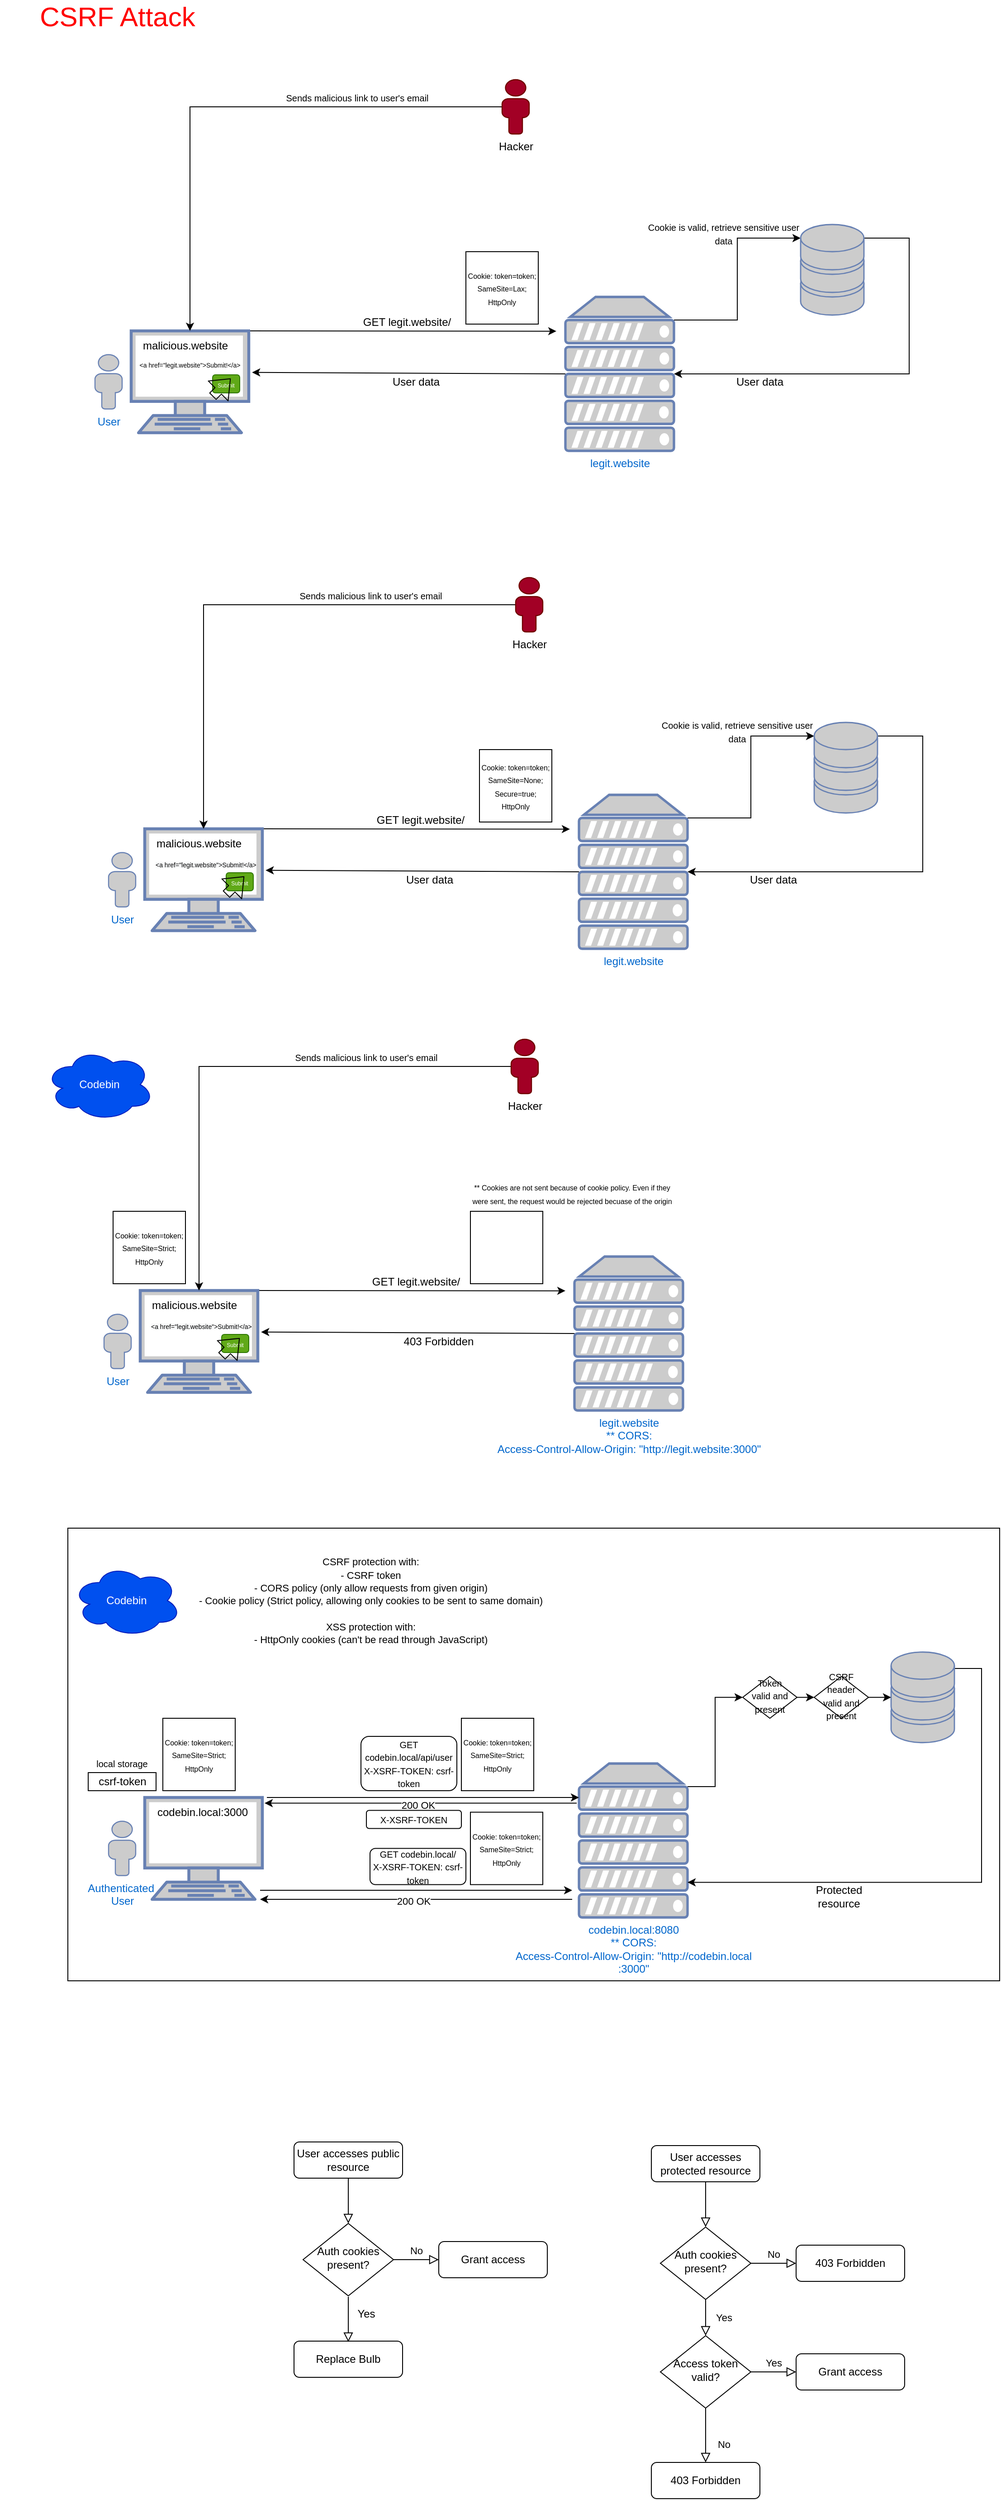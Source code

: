 <mxfile version="22.0.3" type="device">
  <diagram id="C5RBs43oDa-KdzZeNtuy" name="Page-1">
    <mxGraphModel dx="1863" dy="1775" grid="1" gridSize="10" guides="1" tooltips="1" connect="1" arrows="1" fold="1" page="1" pageScale="1" pageWidth="827" pageHeight="1169" math="0" shadow="0">
      <root>
        <mxCell id="WIyWlLk6GJQsqaUBKTNV-0" />
        <mxCell id="WIyWlLk6GJQsqaUBKTNV-1" parent="WIyWlLk6GJQsqaUBKTNV-0" />
        <mxCell id="gsTk_tSLiRUNvNUFOM95-67" value="" style="verticalLabelPosition=bottom;verticalAlign=top;html=1;shape=mxgraph.basic.rect;fillColor2=none;strokeWidth=1;size=20;indent=5;" parent="WIyWlLk6GJQsqaUBKTNV-1" vertex="1">
          <mxGeometry x="50" y="1660" width="1030" height="500" as="geometry" />
        </mxCell>
        <mxCell id="WIyWlLk6GJQsqaUBKTNV-2" value="" style="rounded=0;html=1;jettySize=auto;orthogonalLoop=1;fontSize=11;endArrow=block;endFill=0;endSize=8;strokeWidth=1;shadow=0;labelBackgroundColor=none;edgeStyle=orthogonalEdgeStyle;" parent="WIyWlLk6GJQsqaUBKTNV-1" source="WIyWlLk6GJQsqaUBKTNV-3" target="WIyWlLk6GJQsqaUBKTNV-6" edge="1">
          <mxGeometry relative="1" as="geometry" />
        </mxCell>
        <mxCell id="WIyWlLk6GJQsqaUBKTNV-3" value="User accesses public resource" style="rounded=1;whiteSpace=wrap;html=1;fontSize=12;glass=0;strokeWidth=1;shadow=0;" parent="WIyWlLk6GJQsqaUBKTNV-1" vertex="1">
          <mxGeometry x="300" y="2338" width="120" height="40" as="geometry" />
        </mxCell>
        <mxCell id="WIyWlLk6GJQsqaUBKTNV-5" value="No" style="edgeStyle=orthogonalEdgeStyle;rounded=0;html=1;jettySize=auto;orthogonalLoop=1;fontSize=11;endArrow=block;endFill=0;endSize=8;strokeWidth=1;shadow=0;labelBackgroundColor=none;" parent="WIyWlLk6GJQsqaUBKTNV-1" source="WIyWlLk6GJQsqaUBKTNV-6" target="WIyWlLk6GJQsqaUBKTNV-7" edge="1">
          <mxGeometry y="10" relative="1" as="geometry">
            <mxPoint as="offset" />
          </mxGeometry>
        </mxCell>
        <mxCell id="WIyWlLk6GJQsqaUBKTNV-6" value="Auth cookies present?" style="rhombus;whiteSpace=wrap;html=1;shadow=0;fontFamily=Helvetica;fontSize=12;align=center;strokeWidth=1;spacing=6;spacingTop=-4;" parent="WIyWlLk6GJQsqaUBKTNV-1" vertex="1">
          <mxGeometry x="310" y="2428" width="100" height="80" as="geometry" />
        </mxCell>
        <mxCell id="WIyWlLk6GJQsqaUBKTNV-7" value="Grant access" style="rounded=1;whiteSpace=wrap;html=1;fontSize=12;glass=0;strokeWidth=1;shadow=0;" parent="WIyWlLk6GJQsqaUBKTNV-1" vertex="1">
          <mxGeometry x="460" y="2448" width="120" height="40" as="geometry" />
        </mxCell>
        <mxCell id="aJe6lhraDqwbNiLTyz2L-0" value="User" style="fontColor=#0066CC;verticalAlign=top;verticalLabelPosition=bottom;labelPosition=center;align=center;html=1;outlineConnect=0;fillColor=#CCCCCC;strokeColor=#6881B3;gradientColor=none;gradientDirection=north;strokeWidth=2;shape=mxgraph.networks.user_male;" parent="WIyWlLk6GJQsqaUBKTNV-1" vertex="1">
          <mxGeometry x="80" y="363.75" width="30" height="60" as="geometry" />
        </mxCell>
        <mxCell id="aJe6lhraDqwbNiLTyz2L-20" style="edgeStyle=none;rounded=0;orthogonalLoop=1;jettySize=auto;html=1;exitX=1;exitY=0;exitDx=0;exitDy=0;exitPerimeter=0;fontColor=#000000;" parent="WIyWlLk6GJQsqaUBKTNV-1" source="aJe6lhraDqwbNiLTyz2L-2" edge="1">
          <mxGeometry relative="1" as="geometry">
            <mxPoint x="590" y="337.828" as="targetPoint" />
          </mxGeometry>
        </mxCell>
        <mxCell id="aJe6lhraDqwbNiLTyz2L-2" value="" style="fontColor=#0066CC;verticalAlign=top;verticalLabelPosition=bottom;labelPosition=center;align=center;html=1;outlineConnect=0;fillColor=#CCCCCC;strokeColor=#6881B3;gradientColor=none;gradientDirection=north;strokeWidth=2;shape=mxgraph.networks.terminal;" parent="WIyWlLk6GJQsqaUBKTNV-1" vertex="1">
          <mxGeometry x="120" y="337.5" width="130" height="112.5" as="geometry" />
        </mxCell>
        <mxCell id="aJe6lhraDqwbNiLTyz2L-4" style="edgeStyle=orthogonalEdgeStyle;rounded=0;orthogonalLoop=1;jettySize=auto;html=1;exitX=0;exitY=0.5;exitDx=0;exitDy=0;exitPerimeter=0;entryX=0.5;entryY=0;entryDx=0;entryDy=0;entryPerimeter=0;" parent="WIyWlLk6GJQsqaUBKTNV-1" source="aJe6lhraDqwbNiLTyz2L-3" target="aJe6lhraDqwbNiLTyz2L-2" edge="1">
          <mxGeometry relative="1" as="geometry" />
        </mxCell>
        <mxCell id="aJe6lhraDqwbNiLTyz2L-3" value="Hacker" style="verticalAlign=top;verticalLabelPosition=bottom;labelPosition=center;align=center;html=1;outlineConnect=0;fillColor=#a20025;strokeColor=#6F0000;gradientDirection=north;strokeWidth=2;shape=mxgraph.networks.user_male;" parent="WIyWlLk6GJQsqaUBKTNV-1" vertex="1">
          <mxGeometry x="530" y="60" width="30" height="60" as="geometry" />
        </mxCell>
        <mxCell id="aJe6lhraDqwbNiLTyz2L-5" value="malicious.website" style="text;html=1;strokeColor=none;fillColor=none;align=center;verticalAlign=middle;whiteSpace=wrap;rounded=0;" parent="WIyWlLk6GJQsqaUBKTNV-1" vertex="1">
          <mxGeometry x="160" y="343.75" width="40" height="20" as="geometry" />
        </mxCell>
        <mxCell id="aJe6lhraDqwbNiLTyz2L-6" value="&lt;font style=&quot;font-size: 7px&quot;&gt;&amp;lt;a href=&quot;legit.website&quot;&amp;gt;Submit!&amp;lt;/a&amp;gt;&lt;/font&gt;" style="text;html=1;strokeColor=none;fillColor=none;align=center;verticalAlign=middle;whiteSpace=wrap;rounded=0;" parent="WIyWlLk6GJQsqaUBKTNV-1" vertex="1">
          <mxGeometry x="20" y="363.75" width="330" height="20" as="geometry" />
        </mxCell>
        <mxCell id="aJe6lhraDqwbNiLTyz2L-9" value="&lt;font style=&quot;font-size: 6px&quot;&gt;Submit&lt;/font&gt;" style="rounded=1;whiteSpace=wrap;html=1;align=center;fillColor=#60a917;strokeColor=#2D7600;fontColor=#ffffff;" parent="WIyWlLk6GJQsqaUBKTNV-1" vertex="1">
          <mxGeometry x="210" y="386" width="30" height="20" as="geometry" />
        </mxCell>
        <mxCell id="aJe6lhraDqwbNiLTyz2L-11" value="" style="shape=flexArrow;endArrow=classic;html=1;" parent="WIyWlLk6GJQsqaUBKTNV-1" edge="1">
          <mxGeometry width="50" height="50" relative="1" as="geometry">
            <mxPoint x="210" y="410" as="sourcePoint" />
            <mxPoint x="230" y="390" as="targetPoint" />
          </mxGeometry>
        </mxCell>
        <mxCell id="aJe6lhraDqwbNiLTyz2L-12" value="&lt;font style=&quot;font-size: 10px&quot;&gt;Sends malicious link to user&#39;s email&lt;/font&gt;" style="text;html=1;strokeColor=none;fillColor=none;align=center;verticalAlign=middle;whiteSpace=wrap;rounded=0;" parent="WIyWlLk6GJQsqaUBKTNV-1" vertex="1">
          <mxGeometry x="270" y="70" width="200" height="20" as="geometry" />
        </mxCell>
        <mxCell id="aJe6lhraDqwbNiLTyz2L-22" style="edgeStyle=none;rounded=0;orthogonalLoop=1;jettySize=auto;html=1;exitX=0;exitY=0.5;exitDx=0;exitDy=0;exitPerimeter=0;entryX=0.708;entryY=0.98;entryDx=0;entryDy=0;entryPerimeter=0;fontColor=#000000;" parent="WIyWlLk6GJQsqaUBKTNV-1" source="aJe6lhraDqwbNiLTyz2L-14" target="aJe6lhraDqwbNiLTyz2L-6" edge="1">
          <mxGeometry relative="1" as="geometry" />
        </mxCell>
        <mxCell id="aJe6lhraDqwbNiLTyz2L-36" style="edgeStyle=orthogonalEdgeStyle;rounded=0;orthogonalLoop=1;jettySize=auto;html=1;exitX=1;exitY=0.15;exitDx=0;exitDy=0;exitPerimeter=0;entryX=0;entryY=0.15;entryDx=0;entryDy=0;entryPerimeter=0;fontColor=#000000;" parent="WIyWlLk6GJQsqaUBKTNV-1" source="aJe6lhraDqwbNiLTyz2L-14" target="aJe6lhraDqwbNiLTyz2L-29" edge="1">
          <mxGeometry relative="1" as="geometry" />
        </mxCell>
        <mxCell id="aJe6lhraDqwbNiLTyz2L-14" value="legit.website" style="fontColor=#0066CC;verticalAlign=top;verticalLabelPosition=bottom;labelPosition=center;align=center;html=1;outlineConnect=0;fillColor=#CCCCCC;strokeColor=#6881B3;gradientColor=none;gradientDirection=north;strokeWidth=2;shape=mxgraph.networks.server;" parent="WIyWlLk6GJQsqaUBKTNV-1" vertex="1">
          <mxGeometry x="600" y="300" width="120" height="170" as="geometry" />
        </mxCell>
        <mxCell id="aJe6lhraDqwbNiLTyz2L-17" value="GET legit.website/" style="text;html=1;strokeColor=none;fillColor=none;align=center;verticalAlign=middle;whiteSpace=wrap;rounded=0;fontColor=#000000;" parent="WIyWlLk6GJQsqaUBKTNV-1" vertex="1">
          <mxGeometry x="360" y="317.5" width="130" height="20" as="geometry" />
        </mxCell>
        <mxCell id="aJe6lhraDqwbNiLTyz2L-19" value="&lt;font style=&quot;font-size: 8px&quot;&gt;Cookie: token=token; SameSite=Lax; HttpOnly&lt;/font&gt;" style="whiteSpace=wrap;html=1;aspect=fixed;fontColor=#000000;" parent="WIyWlLk6GJQsqaUBKTNV-1" vertex="1">
          <mxGeometry x="490" y="250" width="80" height="80" as="geometry" />
        </mxCell>
        <mxCell id="aJe6lhraDqwbNiLTyz2L-37" style="edgeStyle=orthogonalEdgeStyle;rounded=0;orthogonalLoop=1;jettySize=auto;html=1;exitX=1;exitY=0.15;exitDx=0;exitDy=0;exitPerimeter=0;fontColor=#000000;" parent="WIyWlLk6GJQsqaUBKTNV-1" source="aJe6lhraDqwbNiLTyz2L-29" target="aJe6lhraDqwbNiLTyz2L-14" edge="1">
          <mxGeometry relative="1" as="geometry">
            <Array as="points">
              <mxPoint x="980" y="235" />
              <mxPoint x="980" y="385" />
            </Array>
          </mxGeometry>
        </mxCell>
        <mxCell id="aJe6lhraDqwbNiLTyz2L-29" value="" style="fontColor=#0066CC;verticalAlign=top;verticalLabelPosition=bottom;labelPosition=center;align=center;html=1;outlineConnect=0;fillColor=#CCCCCC;strokeColor=#6881B3;gradientColor=none;gradientDirection=north;strokeWidth=2;shape=mxgraph.networks.storage;" parent="WIyWlLk6GJQsqaUBKTNV-1" vertex="1">
          <mxGeometry x="860" y="220" width="70" height="100" as="geometry" />
        </mxCell>
        <mxCell id="aJe6lhraDqwbNiLTyz2L-32" value="&lt;font style=&quot;font-size: 10px&quot;&gt;Cookie is valid, retrieve sensitive user data&lt;/font&gt;" style="text;html=1;strokeColor=none;fillColor=none;align=center;verticalAlign=middle;whiteSpace=wrap;rounded=0;fontColor=#000000;" parent="WIyWlLk6GJQsqaUBKTNV-1" vertex="1">
          <mxGeometry x="680" y="220" width="190" height="20" as="geometry" />
        </mxCell>
        <mxCell id="aJe6lhraDqwbNiLTyz2L-34" value="User data" style="text;html=1;strokeColor=none;fillColor=none;align=center;verticalAlign=middle;whiteSpace=wrap;rounded=0;fontColor=#000000;" parent="WIyWlLk6GJQsqaUBKTNV-1" vertex="1">
          <mxGeometry x="780" y="383.75" width="70" height="20" as="geometry" />
        </mxCell>
        <mxCell id="aJe6lhraDqwbNiLTyz2L-35" value="User data" style="text;html=1;strokeColor=none;fillColor=none;align=center;verticalAlign=middle;whiteSpace=wrap;rounded=0;fontColor=#000000;" parent="WIyWlLk6GJQsqaUBKTNV-1" vertex="1">
          <mxGeometry x="400" y="383.75" width="70" height="20" as="geometry" />
        </mxCell>
        <mxCell id="aJe6lhraDqwbNiLTyz2L-77" value="User" style="fontColor=#0066CC;verticalAlign=top;verticalLabelPosition=bottom;labelPosition=center;align=center;html=1;outlineConnect=0;fillColor=#CCCCCC;strokeColor=#6881B3;gradientColor=none;gradientDirection=north;strokeWidth=2;shape=mxgraph.networks.user_male;" parent="WIyWlLk6GJQsqaUBKTNV-1" vertex="1">
          <mxGeometry x="95" y="913.75" width="30" height="60" as="geometry" />
        </mxCell>
        <mxCell id="aJe6lhraDqwbNiLTyz2L-78" style="edgeStyle=none;rounded=0;orthogonalLoop=1;jettySize=auto;html=1;exitX=1;exitY=0;exitDx=0;exitDy=0;exitPerimeter=0;fontColor=#000000;" parent="WIyWlLk6GJQsqaUBKTNV-1" source="aJe6lhraDqwbNiLTyz2L-79" edge="1">
          <mxGeometry relative="1" as="geometry">
            <mxPoint x="605" y="887.828" as="targetPoint" />
          </mxGeometry>
        </mxCell>
        <mxCell id="aJe6lhraDqwbNiLTyz2L-79" value="" style="fontColor=#0066CC;verticalAlign=top;verticalLabelPosition=bottom;labelPosition=center;align=center;html=1;outlineConnect=0;fillColor=#CCCCCC;strokeColor=#6881B3;gradientColor=none;gradientDirection=north;strokeWidth=2;shape=mxgraph.networks.terminal;" parent="WIyWlLk6GJQsqaUBKTNV-1" vertex="1">
          <mxGeometry x="135" y="887.5" width="130" height="112.5" as="geometry" />
        </mxCell>
        <mxCell id="aJe6lhraDqwbNiLTyz2L-80" style="edgeStyle=orthogonalEdgeStyle;rounded=0;orthogonalLoop=1;jettySize=auto;html=1;exitX=0;exitY=0.5;exitDx=0;exitDy=0;exitPerimeter=0;entryX=0.5;entryY=0;entryDx=0;entryDy=0;entryPerimeter=0;" parent="WIyWlLk6GJQsqaUBKTNV-1" source="aJe6lhraDqwbNiLTyz2L-81" target="aJe6lhraDqwbNiLTyz2L-79" edge="1">
          <mxGeometry relative="1" as="geometry" />
        </mxCell>
        <mxCell id="aJe6lhraDqwbNiLTyz2L-81" value="Hacker" style="verticalAlign=top;verticalLabelPosition=bottom;labelPosition=center;align=center;html=1;outlineConnect=0;fillColor=#a20025;strokeColor=#6F0000;gradientDirection=north;strokeWidth=2;shape=mxgraph.networks.user_male;" parent="WIyWlLk6GJQsqaUBKTNV-1" vertex="1">
          <mxGeometry x="545" y="610" width="30" height="60" as="geometry" />
        </mxCell>
        <mxCell id="aJe6lhraDqwbNiLTyz2L-82" value="malicious.website" style="text;html=1;strokeColor=none;fillColor=none;align=center;verticalAlign=middle;whiteSpace=wrap;rounded=0;" parent="WIyWlLk6GJQsqaUBKTNV-1" vertex="1">
          <mxGeometry x="175" y="893.75" width="40" height="20" as="geometry" />
        </mxCell>
        <mxCell id="aJe6lhraDqwbNiLTyz2L-83" value="&lt;font style=&quot;font-size: 6px&quot;&gt;Submit&lt;/font&gt;" style="rounded=1;whiteSpace=wrap;html=1;align=center;fillColor=#60a917;strokeColor=#2D7600;fontColor=#ffffff;" parent="WIyWlLk6GJQsqaUBKTNV-1" vertex="1">
          <mxGeometry x="225" y="936" width="30" height="20" as="geometry" />
        </mxCell>
        <mxCell id="aJe6lhraDqwbNiLTyz2L-84" value="" style="shape=flexArrow;endArrow=classic;html=1;" parent="WIyWlLk6GJQsqaUBKTNV-1" edge="1">
          <mxGeometry width="50" height="50" relative="1" as="geometry">
            <mxPoint x="225" y="960" as="sourcePoint" />
            <mxPoint x="245" y="940" as="targetPoint" />
          </mxGeometry>
        </mxCell>
        <mxCell id="aJe6lhraDqwbNiLTyz2L-85" value="&lt;font style=&quot;font-size: 10px&quot;&gt;Sends malicious link to user&#39;s email&lt;/font&gt;" style="text;html=1;strokeColor=none;fillColor=none;align=center;verticalAlign=middle;whiteSpace=wrap;rounded=0;" parent="WIyWlLk6GJQsqaUBKTNV-1" vertex="1">
          <mxGeometry x="285" y="620" width="200" height="20" as="geometry" />
        </mxCell>
        <mxCell id="aJe6lhraDqwbNiLTyz2L-86" style="edgeStyle=none;rounded=0;orthogonalLoop=1;jettySize=auto;html=1;exitX=0;exitY=0.5;exitDx=0;exitDy=0;exitPerimeter=0;entryX=0.708;entryY=0.98;entryDx=0;entryDy=0;entryPerimeter=0;fontColor=#000000;" parent="WIyWlLk6GJQsqaUBKTNV-1" source="aJe6lhraDqwbNiLTyz2L-88" edge="1">
          <mxGeometry relative="1" as="geometry">
            <mxPoint x="268.64" y="933.35" as="targetPoint" />
          </mxGeometry>
        </mxCell>
        <mxCell id="aJe6lhraDqwbNiLTyz2L-87" style="edgeStyle=orthogonalEdgeStyle;rounded=0;orthogonalLoop=1;jettySize=auto;html=1;exitX=1;exitY=0.15;exitDx=0;exitDy=0;exitPerimeter=0;entryX=0;entryY=0.15;entryDx=0;entryDy=0;entryPerimeter=0;fontColor=#000000;" parent="WIyWlLk6GJQsqaUBKTNV-1" source="aJe6lhraDqwbNiLTyz2L-88" target="aJe6lhraDqwbNiLTyz2L-92" edge="1">
          <mxGeometry relative="1" as="geometry" />
        </mxCell>
        <mxCell id="aJe6lhraDqwbNiLTyz2L-88" value="legit.website" style="fontColor=#0066CC;verticalAlign=top;verticalLabelPosition=bottom;labelPosition=center;align=center;html=1;outlineConnect=0;fillColor=#CCCCCC;strokeColor=#6881B3;gradientColor=none;gradientDirection=north;strokeWidth=2;shape=mxgraph.networks.server;" parent="WIyWlLk6GJQsqaUBKTNV-1" vertex="1">
          <mxGeometry x="615" y="850" width="120" height="170" as="geometry" />
        </mxCell>
        <mxCell id="aJe6lhraDqwbNiLTyz2L-89" value="GET legit.website/" style="text;html=1;strokeColor=none;fillColor=none;align=center;verticalAlign=middle;whiteSpace=wrap;rounded=0;fontColor=#000000;" parent="WIyWlLk6GJQsqaUBKTNV-1" vertex="1">
          <mxGeometry x="375" y="867.5" width="130" height="20" as="geometry" />
        </mxCell>
        <mxCell id="aJe6lhraDqwbNiLTyz2L-90" value="&lt;font style=&quot;font-size: 8px&quot;&gt;Cookie: token=token; SameSite=None; Secure=true; HttpOnly&lt;/font&gt;" style="whiteSpace=wrap;html=1;aspect=fixed;fontColor=#000000;" parent="WIyWlLk6GJQsqaUBKTNV-1" vertex="1">
          <mxGeometry x="505" y="800" width="80" height="80" as="geometry" />
        </mxCell>
        <mxCell id="aJe6lhraDqwbNiLTyz2L-91" style="edgeStyle=orthogonalEdgeStyle;rounded=0;orthogonalLoop=1;jettySize=auto;html=1;exitX=1;exitY=0.15;exitDx=0;exitDy=0;exitPerimeter=0;fontColor=#000000;" parent="WIyWlLk6GJQsqaUBKTNV-1" source="aJe6lhraDqwbNiLTyz2L-92" target="aJe6lhraDqwbNiLTyz2L-88" edge="1">
          <mxGeometry relative="1" as="geometry">
            <Array as="points">
              <mxPoint x="995" y="785" />
              <mxPoint x="995" y="935" />
            </Array>
          </mxGeometry>
        </mxCell>
        <mxCell id="aJe6lhraDqwbNiLTyz2L-92" value="" style="fontColor=#0066CC;verticalAlign=top;verticalLabelPosition=bottom;labelPosition=center;align=center;html=1;outlineConnect=0;fillColor=#CCCCCC;strokeColor=#6881B3;gradientColor=none;gradientDirection=north;strokeWidth=2;shape=mxgraph.networks.storage;" parent="WIyWlLk6GJQsqaUBKTNV-1" vertex="1">
          <mxGeometry x="875" y="770" width="70" height="100" as="geometry" />
        </mxCell>
        <mxCell id="aJe6lhraDqwbNiLTyz2L-93" value="&lt;font style=&quot;font-size: 10px&quot;&gt;Cookie is valid, retrieve sensitive user data&lt;/font&gt;" style="text;html=1;strokeColor=none;fillColor=none;align=center;verticalAlign=middle;whiteSpace=wrap;rounded=0;fontColor=#000000;" parent="WIyWlLk6GJQsqaUBKTNV-1" vertex="1">
          <mxGeometry x="695" y="770" width="190" height="20" as="geometry" />
        </mxCell>
        <mxCell id="aJe6lhraDqwbNiLTyz2L-94" value="User data" style="text;html=1;strokeColor=none;fillColor=none;align=center;verticalAlign=middle;whiteSpace=wrap;rounded=0;fontColor=#000000;" parent="WIyWlLk6GJQsqaUBKTNV-1" vertex="1">
          <mxGeometry x="795" y="933.75" width="70" height="20" as="geometry" />
        </mxCell>
        <mxCell id="aJe6lhraDqwbNiLTyz2L-95" value="User data" style="text;html=1;strokeColor=none;fillColor=none;align=center;verticalAlign=middle;whiteSpace=wrap;rounded=0;fontColor=#000000;" parent="WIyWlLk6GJQsqaUBKTNV-1" vertex="1">
          <mxGeometry x="415" y="933.75" width="70" height="20" as="geometry" />
        </mxCell>
        <mxCell id="aJe6lhraDqwbNiLTyz2L-96" value="&lt;span style=&quot;color: rgb(0, 0, 0); font-family: helvetica; font-size: 7px; font-style: normal; font-weight: 400; letter-spacing: normal; text-align: center; text-indent: 0px; text-transform: none; word-spacing: 0px; background-color: rgb(248, 249, 250); display: inline; float: none;&quot;&gt;&amp;lt;a href=&quot;legit.website&quot;&amp;gt;Submit!&amp;lt;/a&amp;gt;&lt;/span&gt;" style="text;whiteSpace=wrap;html=1;fontColor=#000000;" parent="WIyWlLk6GJQsqaUBKTNV-1" vertex="1">
          <mxGeometry x="145" y="912" width="140" height="30" as="geometry" />
        </mxCell>
        <mxCell id="aJe6lhraDqwbNiLTyz2L-98" value="User" style="fontColor=#0066CC;verticalAlign=top;verticalLabelPosition=bottom;labelPosition=center;align=center;html=1;outlineConnect=0;fillColor=#CCCCCC;strokeColor=#6881B3;gradientColor=none;gradientDirection=north;strokeWidth=2;shape=mxgraph.networks.user_male;" parent="WIyWlLk6GJQsqaUBKTNV-1" vertex="1">
          <mxGeometry x="90" y="1423.75" width="30" height="60" as="geometry" />
        </mxCell>
        <mxCell id="aJe6lhraDqwbNiLTyz2L-99" style="edgeStyle=none;rounded=0;orthogonalLoop=1;jettySize=auto;html=1;exitX=1;exitY=0;exitDx=0;exitDy=0;exitPerimeter=0;fontColor=#000000;" parent="WIyWlLk6GJQsqaUBKTNV-1" source="aJe6lhraDqwbNiLTyz2L-100" edge="1">
          <mxGeometry relative="1" as="geometry">
            <mxPoint x="600" y="1397.828" as="targetPoint" />
          </mxGeometry>
        </mxCell>
        <mxCell id="aJe6lhraDqwbNiLTyz2L-100" value="" style="fontColor=#0066CC;verticalAlign=top;verticalLabelPosition=bottom;labelPosition=center;align=center;html=1;outlineConnect=0;fillColor=#CCCCCC;strokeColor=#6881B3;gradientColor=none;gradientDirection=north;strokeWidth=2;shape=mxgraph.networks.terminal;" parent="WIyWlLk6GJQsqaUBKTNV-1" vertex="1">
          <mxGeometry x="130" y="1397.5" width="130" height="112.5" as="geometry" />
        </mxCell>
        <mxCell id="aJe6lhraDqwbNiLTyz2L-101" style="edgeStyle=orthogonalEdgeStyle;rounded=0;orthogonalLoop=1;jettySize=auto;html=1;exitX=0;exitY=0.5;exitDx=0;exitDy=0;exitPerimeter=0;entryX=0.5;entryY=0;entryDx=0;entryDy=0;entryPerimeter=0;" parent="WIyWlLk6GJQsqaUBKTNV-1" source="aJe6lhraDqwbNiLTyz2L-102" target="aJe6lhraDqwbNiLTyz2L-100" edge="1">
          <mxGeometry relative="1" as="geometry" />
        </mxCell>
        <mxCell id="aJe6lhraDqwbNiLTyz2L-102" value="Hacker" style="verticalAlign=top;verticalLabelPosition=bottom;labelPosition=center;align=center;html=1;outlineConnect=0;fillColor=#a20025;strokeColor=#6F0000;gradientDirection=north;strokeWidth=2;shape=mxgraph.networks.user_male;" parent="WIyWlLk6GJQsqaUBKTNV-1" vertex="1">
          <mxGeometry x="540" y="1120" width="30" height="60" as="geometry" />
        </mxCell>
        <mxCell id="aJe6lhraDqwbNiLTyz2L-103" value="malicious.website" style="text;html=1;strokeColor=none;fillColor=none;align=center;verticalAlign=middle;whiteSpace=wrap;rounded=0;" parent="WIyWlLk6GJQsqaUBKTNV-1" vertex="1">
          <mxGeometry x="170" y="1403.75" width="40" height="20" as="geometry" />
        </mxCell>
        <mxCell id="aJe6lhraDqwbNiLTyz2L-104" value="&lt;font style=&quot;font-size: 6px&quot;&gt;Submit&lt;/font&gt;" style="rounded=1;whiteSpace=wrap;html=1;align=center;fillColor=#60a917;strokeColor=#2D7600;fontColor=#ffffff;" parent="WIyWlLk6GJQsqaUBKTNV-1" vertex="1">
          <mxGeometry x="220" y="1446" width="30" height="20" as="geometry" />
        </mxCell>
        <mxCell id="aJe6lhraDqwbNiLTyz2L-105" value="" style="shape=flexArrow;endArrow=classic;html=1;" parent="WIyWlLk6GJQsqaUBKTNV-1" edge="1">
          <mxGeometry width="50" height="50" relative="1" as="geometry">
            <mxPoint x="220" y="1470" as="sourcePoint" />
            <mxPoint x="240" y="1450" as="targetPoint" />
          </mxGeometry>
        </mxCell>
        <mxCell id="aJe6lhraDqwbNiLTyz2L-106" value="&lt;font style=&quot;font-size: 10px&quot;&gt;Sends malicious link to user&#39;s email&lt;/font&gt;" style="text;html=1;strokeColor=none;fillColor=none;align=center;verticalAlign=middle;whiteSpace=wrap;rounded=0;" parent="WIyWlLk6GJQsqaUBKTNV-1" vertex="1">
          <mxGeometry x="280" y="1130" width="200" height="20" as="geometry" />
        </mxCell>
        <mxCell id="aJe6lhraDqwbNiLTyz2L-107" style="edgeStyle=none;rounded=0;orthogonalLoop=1;jettySize=auto;html=1;exitX=0;exitY=0.5;exitDx=0;exitDy=0;exitPerimeter=0;entryX=0.708;entryY=0.98;entryDx=0;entryDy=0;entryPerimeter=0;fontColor=#000000;" parent="WIyWlLk6GJQsqaUBKTNV-1" source="aJe6lhraDqwbNiLTyz2L-109" edge="1">
          <mxGeometry relative="1" as="geometry">
            <mxPoint x="263.64" y="1443.35" as="targetPoint" />
          </mxGeometry>
        </mxCell>
        <mxCell id="aJe6lhraDqwbNiLTyz2L-109" value="legit.website&lt;br&gt;** CORS:&lt;br&gt;Access-Control-Allow-Origin: &quot;http://legit.website:3000&quot;" style="fontColor=#0066CC;verticalAlign=top;verticalLabelPosition=bottom;labelPosition=center;align=center;html=1;outlineConnect=0;fillColor=#CCCCCC;strokeColor=#6881B3;gradientColor=none;gradientDirection=north;strokeWidth=2;shape=mxgraph.networks.server;" parent="WIyWlLk6GJQsqaUBKTNV-1" vertex="1">
          <mxGeometry x="610" y="1360" width="120" height="170" as="geometry" />
        </mxCell>
        <mxCell id="aJe6lhraDqwbNiLTyz2L-110" value="GET legit.website/" style="text;html=1;strokeColor=none;fillColor=none;align=center;verticalAlign=middle;whiteSpace=wrap;rounded=0;fontColor=#000000;" parent="WIyWlLk6GJQsqaUBKTNV-1" vertex="1">
          <mxGeometry x="370" y="1377.5" width="130" height="20" as="geometry" />
        </mxCell>
        <mxCell id="aJe6lhraDqwbNiLTyz2L-111" value="&lt;font style=&quot;font-size: 8px&quot;&gt;Cookie: token=token; SameSite=Strict;&lt;br&gt;HttpOnly&lt;/font&gt;" style="whiteSpace=wrap;html=1;aspect=fixed;fontColor=#000000;" parent="WIyWlLk6GJQsqaUBKTNV-1" vertex="1">
          <mxGeometry x="100" y="1310" width="80" height="80" as="geometry" />
        </mxCell>
        <mxCell id="aJe6lhraDqwbNiLTyz2L-116" value="403 Forbidden" style="text;html=1;strokeColor=none;fillColor=none;align=center;verticalAlign=middle;whiteSpace=wrap;rounded=0;fontColor=#000000;" parent="WIyWlLk6GJQsqaUBKTNV-1" vertex="1">
          <mxGeometry x="410" y="1443.75" width="100" height="20" as="geometry" />
        </mxCell>
        <mxCell id="aJe6lhraDqwbNiLTyz2L-117" value="&lt;span style=&quot;color: rgb(0, 0, 0); font-family: helvetica; font-size: 7px; font-style: normal; font-weight: 400; letter-spacing: normal; text-align: center; text-indent: 0px; text-transform: none; word-spacing: 0px; background-color: rgb(248, 249, 250); display: inline; float: none;&quot;&gt;&amp;lt;a href=&quot;legit.website&quot;&amp;gt;Submit!&amp;lt;/a&amp;gt;&lt;/span&gt;" style="text;whiteSpace=wrap;html=1;fontColor=#000000;" parent="WIyWlLk6GJQsqaUBKTNV-1" vertex="1">
          <mxGeometry x="140" y="1422" width="140" height="30" as="geometry" />
        </mxCell>
        <mxCell id="aJe6lhraDqwbNiLTyz2L-118" value="" style="whiteSpace=wrap;html=1;aspect=fixed;fontColor=#000000;" parent="WIyWlLk6GJQsqaUBKTNV-1" vertex="1">
          <mxGeometry x="495" y="1310" width="80" height="80" as="geometry" />
        </mxCell>
        <mxCell id="aJe6lhraDqwbNiLTyz2L-121" value="&lt;font style=&quot;font-size: 8px&quot;&gt;** Cookies are not sent because of cookie policy. Even if they were sent, the request would be rejected becuase of the origin&lt;/font&gt;" style="text;html=1;strokeColor=none;fillColor=none;align=center;verticalAlign=middle;whiteSpace=wrap;rounded=0;fontColor=#000000;" parent="WIyWlLk6GJQsqaUBKTNV-1" vertex="1">
          <mxGeometry x="490" y="1260" width="235" height="60" as="geometry" />
        </mxCell>
        <mxCell id="aJe6lhraDqwbNiLTyz2L-123" value="Codebin" style="ellipse;shape=cloud;whiteSpace=wrap;html=1;fontColor=#ffffff;fillColor=#0050ef;strokeColor=#001DBC;" parent="WIyWlLk6GJQsqaUBKTNV-1" vertex="1">
          <mxGeometry x="25" y="1130" width="120" height="80" as="geometry" />
        </mxCell>
        <mxCell id="aJe6lhraDqwbNiLTyz2L-125" value="&lt;font style=&quot;font-size: 30px&quot; color=&quot;#ff0000&quot;&gt;CSRF Attack&lt;/font&gt;" style="text;html=1;strokeColor=none;fillColor=none;align=center;verticalAlign=middle;whiteSpace=wrap;rounded=0;fontColor=#000000;" parent="WIyWlLk6GJQsqaUBKTNV-1" vertex="1">
          <mxGeometry x="-25" y="-20" width="260" height="20" as="geometry" />
        </mxCell>
        <mxCell id="aJe6lhraDqwbNiLTyz2L-126" value="" style="rounded=0;html=1;jettySize=auto;orthogonalLoop=1;fontSize=11;endArrow=block;endFill=0;endSize=8;strokeWidth=1;shadow=0;labelBackgroundColor=none;edgeStyle=orthogonalEdgeStyle;" parent="WIyWlLk6GJQsqaUBKTNV-1" source="aJe6lhraDqwbNiLTyz2L-127" target="aJe6lhraDqwbNiLTyz2L-130" edge="1">
          <mxGeometry relative="1" as="geometry" />
        </mxCell>
        <mxCell id="aJe6lhraDqwbNiLTyz2L-127" value="User accesses protected resource" style="rounded=1;whiteSpace=wrap;html=1;fontSize=12;glass=0;strokeWidth=1;shadow=0;" parent="WIyWlLk6GJQsqaUBKTNV-1" vertex="1">
          <mxGeometry x="695" y="2342" width="120" height="40" as="geometry" />
        </mxCell>
        <mxCell id="aJe6lhraDqwbNiLTyz2L-128" value="Yes" style="rounded=0;html=1;jettySize=auto;orthogonalLoop=1;fontSize=11;endArrow=block;endFill=0;endSize=8;strokeWidth=1;shadow=0;labelBackgroundColor=none;edgeStyle=orthogonalEdgeStyle;" parent="WIyWlLk6GJQsqaUBKTNV-1" source="aJe6lhraDqwbNiLTyz2L-130" target="aJe6lhraDqwbNiLTyz2L-134" edge="1">
          <mxGeometry y="20" relative="1" as="geometry">
            <mxPoint as="offset" />
          </mxGeometry>
        </mxCell>
        <mxCell id="aJe6lhraDqwbNiLTyz2L-129" value="No" style="edgeStyle=orthogonalEdgeStyle;rounded=0;html=1;jettySize=auto;orthogonalLoop=1;fontSize=11;endArrow=block;endFill=0;endSize=8;strokeWidth=1;shadow=0;labelBackgroundColor=none;" parent="WIyWlLk6GJQsqaUBKTNV-1" source="aJe6lhraDqwbNiLTyz2L-130" target="aJe6lhraDqwbNiLTyz2L-131" edge="1">
          <mxGeometry y="10" relative="1" as="geometry">
            <mxPoint as="offset" />
          </mxGeometry>
        </mxCell>
        <mxCell id="aJe6lhraDqwbNiLTyz2L-130" value="Auth cookies present?" style="rhombus;whiteSpace=wrap;html=1;shadow=0;fontFamily=Helvetica;fontSize=12;align=center;strokeWidth=1;spacing=6;spacingTop=-4;" parent="WIyWlLk6GJQsqaUBKTNV-1" vertex="1">
          <mxGeometry x="705" y="2432" width="100" height="80" as="geometry" />
        </mxCell>
        <mxCell id="aJe6lhraDqwbNiLTyz2L-131" value="403 Forbidden" style="rounded=1;whiteSpace=wrap;html=1;fontSize=12;glass=0;strokeWidth=1;shadow=0;" parent="WIyWlLk6GJQsqaUBKTNV-1" vertex="1">
          <mxGeometry x="855" y="2452" width="120" height="40" as="geometry" />
        </mxCell>
        <mxCell id="aJe6lhraDqwbNiLTyz2L-132" value="No" style="rounded=0;html=1;jettySize=auto;orthogonalLoop=1;fontSize=11;endArrow=block;endFill=0;endSize=8;strokeWidth=1;shadow=0;labelBackgroundColor=none;edgeStyle=orthogonalEdgeStyle;" parent="WIyWlLk6GJQsqaUBKTNV-1" source="aJe6lhraDqwbNiLTyz2L-134" target="aJe6lhraDqwbNiLTyz2L-135" edge="1">
          <mxGeometry x="0.333" y="20" relative="1" as="geometry">
            <mxPoint as="offset" />
          </mxGeometry>
        </mxCell>
        <mxCell id="aJe6lhraDqwbNiLTyz2L-133" value="Yes" style="edgeStyle=orthogonalEdgeStyle;rounded=0;html=1;jettySize=auto;orthogonalLoop=1;fontSize=11;endArrow=block;endFill=0;endSize=8;strokeWidth=1;shadow=0;labelBackgroundColor=none;" parent="WIyWlLk6GJQsqaUBKTNV-1" source="aJe6lhraDqwbNiLTyz2L-134" target="aJe6lhraDqwbNiLTyz2L-136" edge="1">
          <mxGeometry y="10" relative="1" as="geometry">
            <mxPoint as="offset" />
          </mxGeometry>
        </mxCell>
        <mxCell id="aJe6lhraDqwbNiLTyz2L-134" value="Access token valid?" style="rhombus;whiteSpace=wrap;html=1;shadow=0;fontFamily=Helvetica;fontSize=12;align=center;strokeWidth=1;spacing=6;spacingTop=-4;" parent="WIyWlLk6GJQsqaUBKTNV-1" vertex="1">
          <mxGeometry x="705" y="2552" width="100" height="80" as="geometry" />
        </mxCell>
        <mxCell id="aJe6lhraDqwbNiLTyz2L-135" value="403 Forbidden" style="rounded=1;whiteSpace=wrap;html=1;fontSize=12;glass=0;strokeWidth=1;shadow=0;" parent="WIyWlLk6GJQsqaUBKTNV-1" vertex="1">
          <mxGeometry x="695" y="2692" width="120" height="40" as="geometry" />
        </mxCell>
        <mxCell id="aJe6lhraDqwbNiLTyz2L-136" value="Grant access" style="rounded=1;whiteSpace=wrap;html=1;fontSize=12;glass=0;strokeWidth=1;shadow=0;" parent="WIyWlLk6GJQsqaUBKTNV-1" vertex="1">
          <mxGeometry x="855" y="2572" width="120" height="40" as="geometry" />
        </mxCell>
        <mxCell id="aJe6lhraDqwbNiLTyz2L-137" value="Replace Bulb" style="rounded=1;whiteSpace=wrap;html=1;fontSize=12;glass=0;strokeWidth=1;shadow=0;" parent="WIyWlLk6GJQsqaUBKTNV-1" vertex="1">
          <mxGeometry x="300" y="2558" width="120" height="40" as="geometry" />
        </mxCell>
        <mxCell id="aJe6lhraDqwbNiLTyz2L-142" value="" style="rounded=0;html=1;jettySize=auto;orthogonalLoop=1;fontSize=11;endArrow=block;endFill=0;endSize=8;strokeWidth=1;shadow=0;labelBackgroundColor=none;edgeStyle=orthogonalEdgeStyle;" parent="WIyWlLk6GJQsqaUBKTNV-1" edge="1">
          <mxGeometry relative="1" as="geometry">
            <mxPoint x="360" y="2509.0" as="sourcePoint" />
            <mxPoint x="360" y="2559.0" as="targetPoint" />
          </mxGeometry>
        </mxCell>
        <mxCell id="aJe6lhraDqwbNiLTyz2L-143" value="Yes" style="text;html=1;strokeColor=none;fillColor=none;align=center;verticalAlign=middle;whiteSpace=wrap;rounded=0;fontColor=#000000;" parent="WIyWlLk6GJQsqaUBKTNV-1" vertex="1">
          <mxGeometry x="360" y="2518" width="40" height="20" as="geometry" />
        </mxCell>
        <mxCell id="gsTk_tSLiRUNvNUFOM95-0" value="Authenticated&amp;nbsp;&lt;br&gt;User" style="fontColor=#0066CC;verticalAlign=top;verticalLabelPosition=bottom;labelPosition=center;align=center;html=1;outlineConnect=0;fillColor=#CCCCCC;strokeColor=#6881B3;gradientColor=none;gradientDirection=north;strokeWidth=2;shape=mxgraph.networks.user_male;" parent="WIyWlLk6GJQsqaUBKTNV-1" vertex="1">
          <mxGeometry x="95" y="1983.75" width="30" height="60" as="geometry" />
        </mxCell>
        <mxCell id="gsTk_tSLiRUNvNUFOM95-2" value="" style="fontColor=#0066CC;verticalAlign=top;verticalLabelPosition=bottom;labelPosition=center;align=center;html=1;outlineConnect=0;fillColor=#CCCCCC;strokeColor=#6881B3;gradientColor=none;gradientDirection=north;strokeWidth=2;shape=mxgraph.networks.terminal;" parent="WIyWlLk6GJQsqaUBKTNV-1" vertex="1">
          <mxGeometry x="135" y="1957.5" width="130" height="112.5" as="geometry" />
        </mxCell>
        <mxCell id="gsTk_tSLiRUNvNUFOM95-5" value="codebin.local:3000" style="text;html=1;strokeColor=none;fillColor=none;align=center;verticalAlign=middle;whiteSpace=wrap;rounded=0;" parent="WIyWlLk6GJQsqaUBKTNV-1" vertex="1">
          <mxGeometry x="179" y="1963.75" width="40" height="20" as="geometry" />
        </mxCell>
        <mxCell id="gsTk_tSLiRUNvNUFOM95-30" style="edgeStyle=orthogonalEdgeStyle;rounded=0;orthogonalLoop=1;jettySize=auto;html=1;exitX=1;exitY=0.15;exitDx=0;exitDy=0;exitPerimeter=0;entryX=0;entryY=0.5;entryDx=0;entryDy=0;" parent="WIyWlLk6GJQsqaUBKTNV-1" source="gsTk_tSLiRUNvNUFOM95-10" target="gsTk_tSLiRUNvNUFOM95-28" edge="1">
          <mxGeometry relative="1" as="geometry" />
        </mxCell>
        <mxCell id="gsTk_tSLiRUNvNUFOM95-10" value="codebin.local:8080&lt;br&gt;** CORS:&lt;br&gt;Access-Control-Allow-Origin: &quot;http://codebin.local&lt;br&gt;:3000&quot;" style="fontColor=#0066CC;verticalAlign=top;verticalLabelPosition=bottom;labelPosition=center;align=center;html=1;outlineConnect=0;fillColor=#CCCCCC;strokeColor=#6881B3;gradientColor=none;gradientDirection=north;strokeWidth=2;shape=mxgraph.networks.server;" parent="WIyWlLk6GJQsqaUBKTNV-1" vertex="1">
          <mxGeometry x="615" y="1920" width="120" height="170" as="geometry" />
        </mxCell>
        <mxCell id="gsTk_tSLiRUNvNUFOM95-12" value="&lt;font style=&quot;font-size: 8px&quot;&gt;Cookie: token=token; SameSite=Strict;&lt;br&gt;HttpOnly&lt;/font&gt;" style="whiteSpace=wrap;html=1;aspect=fixed;fontColor=#000000;" parent="WIyWlLk6GJQsqaUBKTNV-1" vertex="1">
          <mxGeometry x="155" y="1870" width="80" height="80" as="geometry" />
        </mxCell>
        <mxCell id="gsTk_tSLiRUNvNUFOM95-20" value="&lt;font style=&quot;font-size: 10px;&quot;&gt;GET codebin.local/api/user&lt;br&gt;X-XSRF-TOKEN: csrf-token&lt;br&gt;&lt;/font&gt;" style="rounded=1;whiteSpace=wrap;html=1;" parent="WIyWlLk6GJQsqaUBKTNV-1" vertex="1">
          <mxGeometry x="374" y="1890" width="106" height="60" as="geometry" />
        </mxCell>
        <mxCell id="gsTk_tSLiRUNvNUFOM95-22" value="&lt;font style=&quot;font-size: 8px&quot;&gt;Cookie: token=token; SameSite=Strict;&lt;br&gt;HttpOnly&lt;/font&gt;" style="whiteSpace=wrap;html=1;aspect=fixed;fontColor=#000000;" parent="WIyWlLk6GJQsqaUBKTNV-1" vertex="1">
          <mxGeometry x="485" y="1870" width="80" height="80" as="geometry" />
        </mxCell>
        <mxCell id="gsTk_tSLiRUNvNUFOM95-24" style="edgeStyle=orthogonalEdgeStyle;rounded=0;orthogonalLoop=1;jettySize=auto;html=1;exitX=1;exitY=0.15;exitDx=0;exitDy=0;exitPerimeter=0;fontColor=#000000;" parent="WIyWlLk6GJQsqaUBKTNV-1" source="gsTk_tSLiRUNvNUFOM95-25" edge="1">
          <mxGeometry relative="1" as="geometry">
            <Array as="points">
              <mxPoint x="1030" y="1815" />
              <mxPoint x="1060" y="1815" />
              <mxPoint x="1060" y="2051" />
            </Array>
            <mxPoint x="735" y="2051.25" as="targetPoint" />
          </mxGeometry>
        </mxCell>
        <mxCell id="gsTk_tSLiRUNvNUFOM95-25" value="" style="fontColor=#0066CC;verticalAlign=top;verticalLabelPosition=bottom;labelPosition=center;align=center;html=1;outlineConnect=0;fillColor=#CCCCCC;strokeColor=#6881B3;gradientColor=none;gradientDirection=north;strokeWidth=2;shape=mxgraph.networks.storage;" parent="WIyWlLk6GJQsqaUBKTNV-1" vertex="1">
          <mxGeometry x="960" y="1796.88" width="70" height="100" as="geometry" />
        </mxCell>
        <mxCell id="gsTk_tSLiRUNvNUFOM95-26" value="Protected resource" style="text;html=1;strokeColor=none;fillColor=none;align=center;verticalAlign=middle;whiteSpace=wrap;rounded=0;fontColor=#000000;" parent="WIyWlLk6GJQsqaUBKTNV-1" vertex="1">
          <mxGeometry x="860" y="2055" width="85" height="23" as="geometry" />
        </mxCell>
        <mxCell id="gsTk_tSLiRUNvNUFOM95-31" style="edgeStyle=orthogonalEdgeStyle;rounded=0;orthogonalLoop=1;jettySize=auto;html=1;exitX=1;exitY=0.5;exitDx=0;exitDy=0;entryX=0;entryY=0.5;entryDx=0;entryDy=0;" parent="WIyWlLk6GJQsqaUBKTNV-1" source="gsTk_tSLiRUNvNUFOM95-28" target="gsTk_tSLiRUNvNUFOM95-29" edge="1">
          <mxGeometry relative="1" as="geometry" />
        </mxCell>
        <mxCell id="gsTk_tSLiRUNvNUFOM95-28" value="&lt;font style=&quot;font-size: 10px;&quot;&gt;Token valid and present&lt;/font&gt;" style="rhombus;whiteSpace=wrap;html=1;shadow=0;fontFamily=Helvetica;fontSize=12;align=center;strokeWidth=1;spacing=6;spacingTop=-4;" parent="WIyWlLk6GJQsqaUBKTNV-1" vertex="1">
          <mxGeometry x="796" y="1823.75" width="60" height="46.25" as="geometry" />
        </mxCell>
        <mxCell id="gsTk_tSLiRUNvNUFOM95-29" value="&lt;span style=&quot;font-size: 10px;&quot;&gt;CSRF header valid and present&lt;/span&gt;" style="rhombus;whiteSpace=wrap;html=1;shadow=0;fontFamily=Helvetica;fontSize=12;align=center;strokeWidth=1;spacing=6;spacingTop=-4;" parent="WIyWlLk6GJQsqaUBKTNV-1" vertex="1">
          <mxGeometry x="875" y="1823.75" width="60" height="46.25" as="geometry" />
        </mxCell>
        <mxCell id="gsTk_tSLiRUNvNUFOM95-32" style="edgeStyle=orthogonalEdgeStyle;rounded=0;orthogonalLoop=1;jettySize=auto;html=1;exitX=1;exitY=0.5;exitDx=0;exitDy=0;entryX=0;entryY=0.5;entryDx=0;entryDy=0;entryPerimeter=0;" parent="WIyWlLk6GJQsqaUBKTNV-1" source="gsTk_tSLiRUNvNUFOM95-29" target="gsTk_tSLiRUNvNUFOM95-25" edge="1">
          <mxGeometry relative="1" as="geometry" />
        </mxCell>
        <mxCell id="gsTk_tSLiRUNvNUFOM95-41" style="edgeStyle=orthogonalEdgeStyle;rounded=0;orthogonalLoop=1;jettySize=auto;html=1;exitX=1;exitY=0.5;exitDx=0;exitDy=0;exitPerimeter=0;" parent="WIyWlLk6GJQsqaUBKTNV-1" edge="1">
          <mxGeometry relative="1" as="geometry">
            <mxPoint x="615" y="1957.5" as="targetPoint" />
            <mxPoint x="270" y="1957.5" as="sourcePoint" />
          </mxGeometry>
        </mxCell>
        <mxCell id="gsTk_tSLiRUNvNUFOM95-42" style="edgeStyle=orthogonalEdgeStyle;rounded=0;orthogonalLoop=1;jettySize=auto;html=1;exitX=1;exitY=0.5;exitDx=0;exitDy=0;exitPerimeter=0;" parent="WIyWlLk6GJQsqaUBKTNV-1" edge="1">
          <mxGeometry relative="1" as="geometry">
            <mxPoint x="267.5" y="1963.75" as="targetPoint" />
            <mxPoint x="612.5" y="1963.75" as="sourcePoint" />
          </mxGeometry>
        </mxCell>
        <mxCell id="gsTk_tSLiRUNvNUFOM95-43" value="200 OK" style="edgeLabel;html=1;align=center;verticalAlign=middle;resizable=0;points=[];" parent="gsTk_tSLiRUNvNUFOM95-42" vertex="1" connectable="0">
          <mxGeometry x="0.021" y="2" relative="1" as="geometry">
            <mxPoint as="offset" />
          </mxGeometry>
        </mxCell>
        <mxCell id="gsTk_tSLiRUNvNUFOM95-48" value="&lt;font style=&quot;font-size: 10px;&quot;&gt;X-XSRF-TOKEN&lt;br&gt;&lt;/font&gt;" style="rounded=1;whiteSpace=wrap;html=1;" parent="WIyWlLk6GJQsqaUBKTNV-1" vertex="1">
          <mxGeometry x="380" y="1971.75" width="105" height="20" as="geometry" />
        </mxCell>
        <mxCell id="gsTk_tSLiRUNvNUFOM95-51" value="&lt;font style=&quot;font-size: 8px&quot;&gt;Cookie: token=token; SameSite=Strict;&lt;br&gt;HttpOnly&lt;/font&gt;" style="whiteSpace=wrap;html=1;aspect=fixed;fontColor=#000000;" parent="WIyWlLk6GJQsqaUBKTNV-1" vertex="1">
          <mxGeometry x="495" y="1973.75" width="80" height="80" as="geometry" />
        </mxCell>
        <mxCell id="gsTk_tSLiRUNvNUFOM95-53" style="edgeStyle=orthogonalEdgeStyle;rounded=0;orthogonalLoop=1;jettySize=auto;html=1;exitX=1;exitY=0.5;exitDx=0;exitDy=0;exitPerimeter=0;" parent="WIyWlLk6GJQsqaUBKTNV-1" edge="1">
          <mxGeometry relative="1" as="geometry">
            <mxPoint x="607.5" y="2060" as="targetPoint" />
            <mxPoint x="262.5" y="2060" as="sourcePoint" />
          </mxGeometry>
        </mxCell>
        <mxCell id="gsTk_tSLiRUNvNUFOM95-54" style="edgeStyle=orthogonalEdgeStyle;rounded=0;orthogonalLoop=1;jettySize=auto;html=1;exitX=1;exitY=0.5;exitDx=0;exitDy=0;exitPerimeter=0;" parent="WIyWlLk6GJQsqaUBKTNV-1" edge="1">
          <mxGeometry relative="1" as="geometry">
            <mxPoint x="262.5" y="2070" as="targetPoint" />
            <mxPoint x="607.5" y="2070" as="sourcePoint" />
          </mxGeometry>
        </mxCell>
        <mxCell id="gsTk_tSLiRUNvNUFOM95-55" value="200 OK" style="edgeLabel;html=1;align=center;verticalAlign=middle;resizable=0;points=[];" parent="gsTk_tSLiRUNvNUFOM95-54" vertex="1" connectable="0">
          <mxGeometry x="0.021" y="2" relative="1" as="geometry">
            <mxPoint as="offset" />
          </mxGeometry>
        </mxCell>
        <mxCell id="gsTk_tSLiRUNvNUFOM95-57" value="&lt;font style=&quot;font-size: 10px;&quot;&gt;GET codebin.local/&lt;br&gt;X-XSRF-TOKEN: csrf-token&lt;br&gt;&lt;/font&gt;" style="rounded=1;whiteSpace=wrap;html=1;" parent="WIyWlLk6GJQsqaUBKTNV-1" vertex="1">
          <mxGeometry x="384" y="2013.75" width="106" height="40" as="geometry" />
        </mxCell>
        <mxCell id="gsTk_tSLiRUNvNUFOM95-58" value="csrf-token" style="rounded=0;whiteSpace=wrap;html=1;" parent="WIyWlLk6GJQsqaUBKTNV-1" vertex="1">
          <mxGeometry x="72.5" y="1930" width="75" height="20" as="geometry" />
        </mxCell>
        <mxCell id="gsTk_tSLiRUNvNUFOM95-59" value="&lt;font style=&quot;font-size: 10px;&quot;&gt;local storage&lt;/font&gt;" style="text;html=1;strokeColor=none;fillColor=none;align=center;verticalAlign=middle;whiteSpace=wrap;rounded=0;" parent="WIyWlLk6GJQsqaUBKTNV-1" vertex="1">
          <mxGeometry x="80" y="1910" width="60" height="20" as="geometry" />
        </mxCell>
        <mxCell id="gsTk_tSLiRUNvNUFOM95-64" value="Codebin" style="ellipse;shape=cloud;whiteSpace=wrap;html=1;fontColor=#ffffff;fillColor=#0050ef;strokeColor=#001DBC;" parent="WIyWlLk6GJQsqaUBKTNV-1" vertex="1">
          <mxGeometry x="55" y="1700" width="120" height="80" as="geometry" />
        </mxCell>
        <mxCell id="gsTk_tSLiRUNvNUFOM95-65" value="&lt;font style=&quot;font-size: 11px;&quot;&gt;CSRF protection with:&lt;br&gt;- CSRF token&lt;br&gt;- CORS policy (only allow requests from given origin)&lt;br&gt;- Cookie policy (Strict policy, allowing only cookies to be sent to same domain)&lt;br&gt;&lt;br&gt;XSS protection with:&lt;br&gt;- HttpOnly cookies (can&#39;t be read through JavaScript)&lt;/font&gt;" style="text;html=1;strokeColor=none;fillColor=none;align=center;verticalAlign=middle;whiteSpace=wrap;rounded=0;" parent="WIyWlLk6GJQsqaUBKTNV-1" vertex="1">
          <mxGeometry x="191.25" y="1665" width="387.5" height="150" as="geometry" />
        </mxCell>
      </root>
    </mxGraphModel>
  </diagram>
</mxfile>
